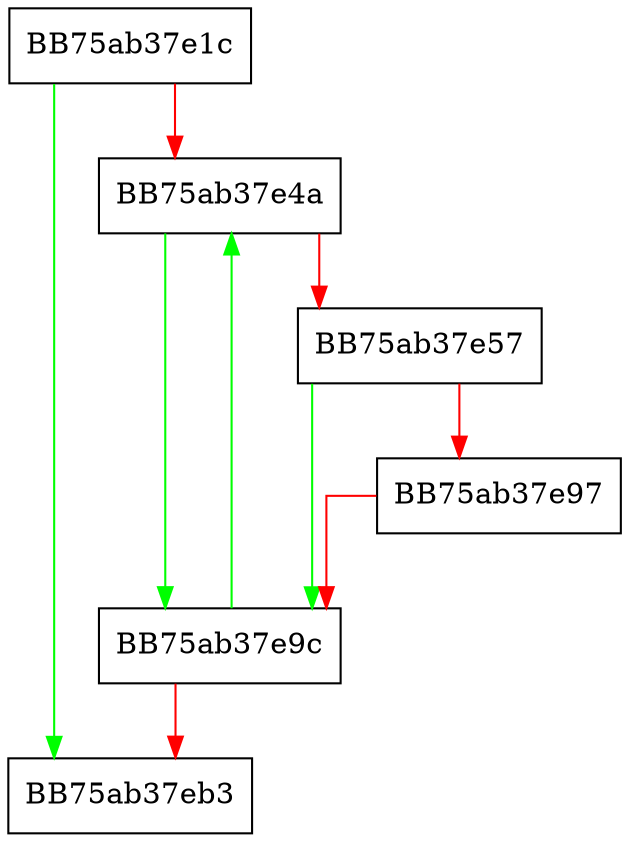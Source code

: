 digraph ConvertAttributesToJson {
  node [shape="box"];
  graph [splines=ortho];
  BB75ab37e1c -> BB75ab37eb3 [color="green"];
  BB75ab37e1c -> BB75ab37e4a [color="red"];
  BB75ab37e4a -> BB75ab37e9c [color="green"];
  BB75ab37e4a -> BB75ab37e57 [color="red"];
  BB75ab37e57 -> BB75ab37e9c [color="green"];
  BB75ab37e57 -> BB75ab37e97 [color="red"];
  BB75ab37e97 -> BB75ab37e9c [color="red"];
  BB75ab37e9c -> BB75ab37e4a [color="green"];
  BB75ab37e9c -> BB75ab37eb3 [color="red"];
}